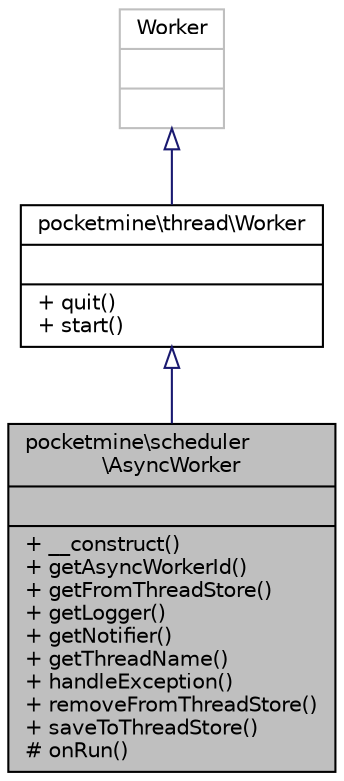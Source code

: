 digraph "pocketmine\scheduler\AsyncWorker"
{
 // INTERACTIVE_SVG=YES
 // LATEX_PDF_SIZE
  edge [fontname="Helvetica",fontsize="10",labelfontname="Helvetica",labelfontsize="10"];
  node [fontname="Helvetica",fontsize="10",shape=record];
  Node1 [label="{pocketmine\\scheduler\l\\AsyncWorker\n||+ __construct()\l+ getAsyncWorkerId()\l+ getFromThreadStore()\l+ getLogger()\l+ getNotifier()\l+ getThreadName()\l+ handleException()\l+ removeFromThreadStore()\l+ saveToThreadStore()\l# onRun()\l}",height=0.2,width=0.4,color="black", fillcolor="grey75", style="filled", fontcolor="black",tooltip=" "];
  Node2 -> Node1 [dir="back",color="midnightblue",fontsize="10",style="solid",arrowtail="onormal",fontname="Helvetica"];
  Node2 [label="{pocketmine\\thread\\Worker\n||+ quit()\l+ start()\l}",height=0.2,width=0.4,color="black", fillcolor="white", style="filled",URL="$d2/d42/classpocketmine_1_1thread_1_1_worker.html",tooltip=" "];
  Node3 -> Node2 [dir="back",color="midnightblue",fontsize="10",style="solid",arrowtail="onormal",fontname="Helvetica"];
  Node3 [label="{Worker\n||}",height=0.2,width=0.4,color="grey75", fillcolor="white", style="filled",tooltip=" "];
}
